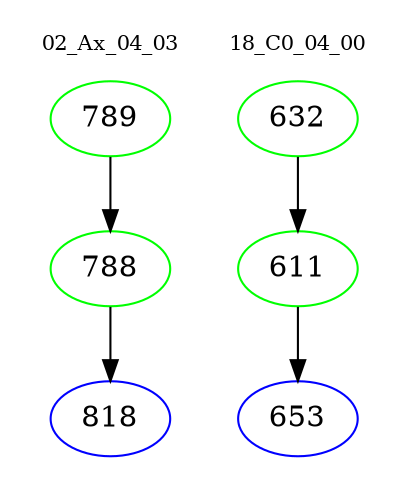 digraph{
subgraph cluster_0 {
color = white
label = "02_Ax_04_03";
fontsize=10;
T0_789 [label="789", color="green"]
T0_789 -> T0_788 [color="black"]
T0_788 [label="788", color="green"]
T0_788 -> T0_818 [color="black"]
T0_818 [label="818", color="blue"]
}
subgraph cluster_1 {
color = white
label = "18_C0_04_00";
fontsize=10;
T1_632 [label="632", color="green"]
T1_632 -> T1_611 [color="black"]
T1_611 [label="611", color="green"]
T1_611 -> T1_653 [color="black"]
T1_653 [label="653", color="blue"]
}
}
